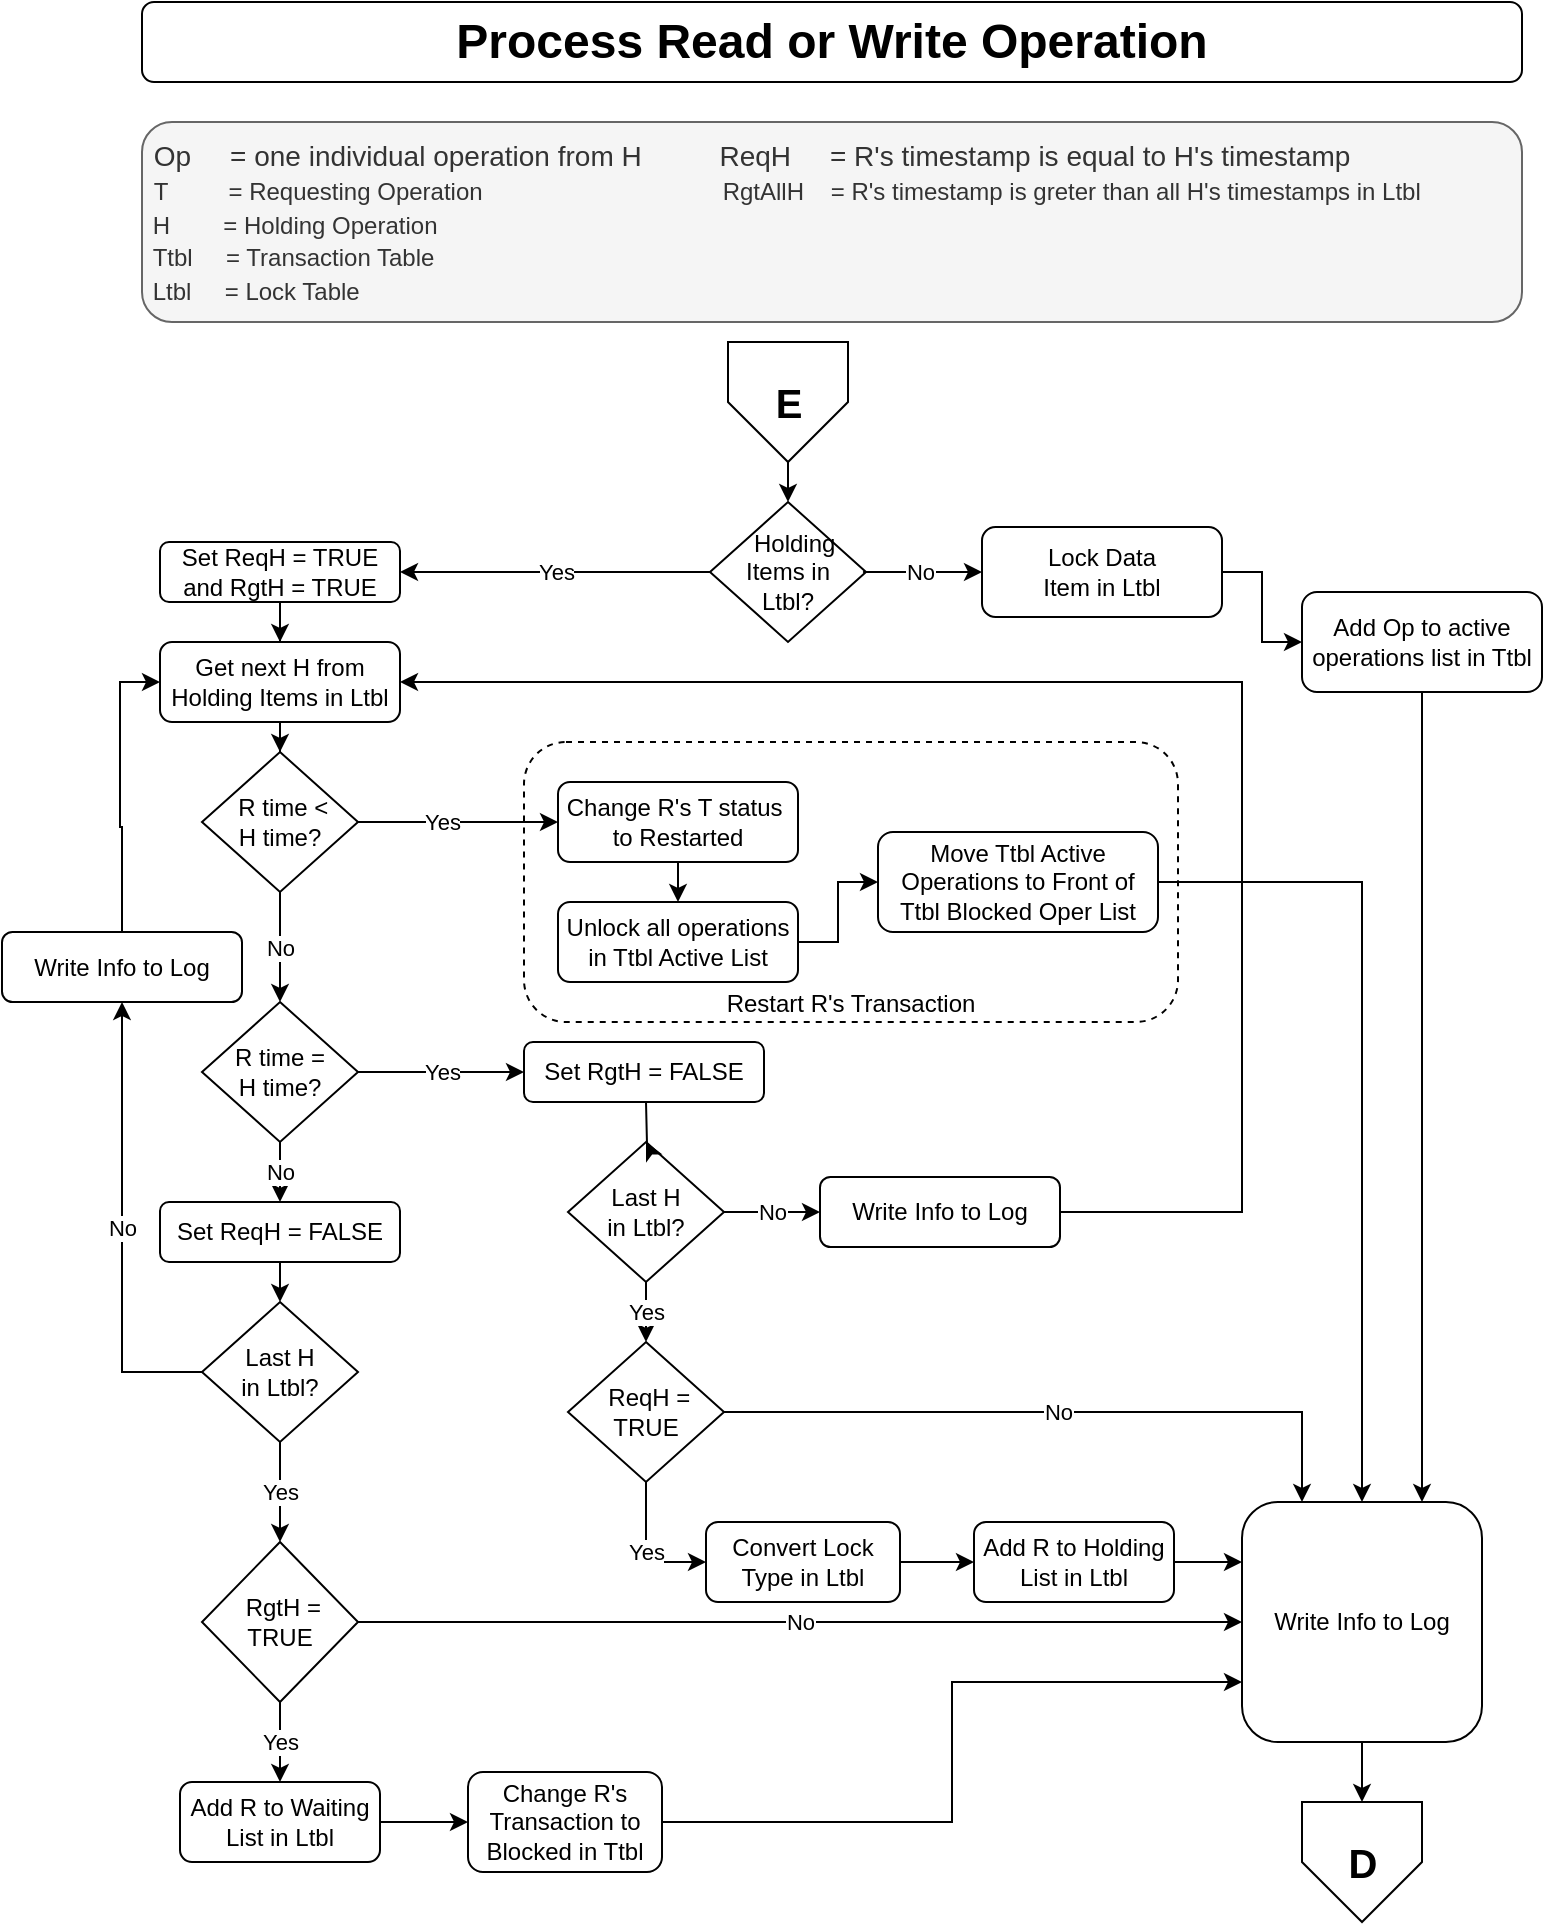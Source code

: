 <mxfile version="13.10.8" type="github">
  <diagram id="C5RBs43oDa-KdzZeNtuy" name="Page-1">
    <mxGraphModel dx="1187" dy="807" grid="1" gridSize="10" guides="1" tooltips="1" connect="1" arrows="1" fold="1" page="1" pageScale="1" pageWidth="827" pageHeight="1169" math="0" shadow="0">
      <root>
        <mxCell id="WIyWlLk6GJQsqaUBKTNV-0" />
        <mxCell id="WIyWlLk6GJQsqaUBKTNV-1" parent="WIyWlLk6GJQsqaUBKTNV-0" />
        <mxCell id="a0qcRUhDXjjUuK-SwN_m-12" value="Restart R&#39;s Transaction" style="rounded=1;whiteSpace=wrap;html=1;fontSize=12;glass=0;strokeWidth=1;shadow=0;container=0;dashed=1;verticalAlign=bottom;" vertex="1" parent="WIyWlLk6GJQsqaUBKTNV-1">
          <mxGeometry x="271" y="410" width="327" height="140" as="geometry" />
        </mxCell>
        <mxCell id="MxyfuENbYduMKJOF5cX6-17" value="Process Read or Write Operation" style="rounded=1;whiteSpace=wrap;html=1;fontSize=24;glass=0;strokeWidth=1;shadow=0;fontStyle=1" parent="WIyWlLk6GJQsqaUBKTNV-1" vertex="1">
          <mxGeometry x="80" y="40" width="690" height="40" as="geometry" />
        </mxCell>
        <mxCell id="MxyfuENbYduMKJOF5cX6-45" value="&amp;nbsp;Op&amp;nbsp; &amp;nbsp; &amp;nbsp;= one individual operation from H&amp;nbsp; &amp;nbsp; &amp;nbsp; &amp;nbsp; &amp;nbsp; ReqH&amp;nbsp; &amp;nbsp; &amp;nbsp;= R&#39;s timestamp is equal to H&#39;s timestamp&lt;br&gt;&amp;nbsp;&lt;span style=&quot;text-align: center ; font-size: 12px&quot;&gt;&lt;font style=&quot;font-size: 12px&quot;&gt;T&amp;nbsp; &amp;nbsp; &amp;nbsp; &amp;nbsp; &amp;nbsp;= Requesting Operation&amp;nbsp; &amp;nbsp; &amp;nbsp; &amp;nbsp; &amp;nbsp; &amp;nbsp; &amp;nbsp; &amp;nbsp; &amp;nbsp; &amp;nbsp; &amp;nbsp; &amp;nbsp; &amp;nbsp; &amp;nbsp; &amp;nbsp; &amp;nbsp; &amp;nbsp; &amp;nbsp; RgtAllH&amp;nbsp; &amp;nbsp; = R&#39;s timestamp is greter than all H&#39;s timestamps in Ltbl&lt;br&gt;&amp;nbsp;H&amp;nbsp; &amp;nbsp; &amp;nbsp; &amp;nbsp; = Holding Operation&lt;br&gt;&amp;nbsp;Ttbl&amp;nbsp; &amp;nbsp; &amp;nbsp;= Transaction Table&lt;br&gt;&amp;nbsp;Ltbl&amp;nbsp; &amp;nbsp; &amp;nbsp;= Lock Table&lt;br&gt;&lt;/font&gt;&lt;/span&gt;" style="text;html=1;align=left;verticalAlign=top;whiteSpace=wrap;rounded=1;fontSize=14;labelBorderColor=none;spacingTop=2;spacingLeft=0;spacingBottom=0;spacingRight=0;spacing=2;perimeterSpacing=0;strokeWidth=1;labelPadding=-1;fillColor=#f5f5f5;strokeColor=#666666;fontColor=#333333;" parent="WIyWlLk6GJQsqaUBKTNV-1" vertex="1">
          <mxGeometry x="80" y="100" width="690" height="100" as="geometry" />
        </mxCell>
        <mxCell id="b_4wLnTa9Ot5EjCLIlPe-1" value="E" style="verticalLabelPosition=middle;verticalAlign=middle;html=1;shape=offPageConnector;rounded=0;size=0.5;labelPosition=center;align=center;fontSize=20;fontStyle=1" parent="WIyWlLk6GJQsqaUBKTNV-1" vertex="1">
          <mxGeometry x="373" y="210" width="60" height="60" as="geometry" />
        </mxCell>
        <mxCell id="a0qcRUhDXjjUuK-SwN_m-22" value="Yes" style="edgeStyle=orthogonalEdgeStyle;rounded=0;orthogonalLoop=1;jettySize=auto;html=1;exitX=0;exitY=0.5;exitDx=0;exitDy=0;entryX=1;entryY=0.5;entryDx=0;entryDy=0;" edge="1" parent="WIyWlLk6GJQsqaUBKTNV-1" source="P3ikQWSBlR8Jcj2DVICu-0" target="a0qcRUhDXjjUuK-SwN_m-0">
          <mxGeometry relative="1" as="geometry" />
        </mxCell>
        <mxCell id="P3ikQWSBlR8Jcj2DVICu-0" value="&amp;nbsp; Holding &lt;br&gt;Items in &lt;br&gt;Ltbl?" style="rhombus;whiteSpace=wrap;html=1;container=0;" parent="WIyWlLk6GJQsqaUBKTNV-1" vertex="1">
          <mxGeometry x="364" y="290" width="78" height="70" as="geometry" />
        </mxCell>
        <mxCell id="P3ikQWSBlR8Jcj2DVICu-1" style="edgeStyle=orthogonalEdgeStyle;rounded=0;orthogonalLoop=1;jettySize=auto;html=1;entryX=0.5;entryY=0;entryDx=0;entryDy=0;exitX=0.5;exitY=1;exitDx=0;exitDy=0;" parent="WIyWlLk6GJQsqaUBKTNV-1" source="b_4wLnTa9Ot5EjCLIlPe-1" target="P3ikQWSBlR8Jcj2DVICu-0" edge="1">
          <mxGeometry x="310" y="250" as="geometry">
            <mxPoint x="403" y="270" as="sourcePoint" />
            <mxPoint x="403" y="400" as="targetPoint" />
            <Array as="points" />
          </mxGeometry>
        </mxCell>
        <mxCell id="P3ikQWSBlR8Jcj2DVICu-2" value="Lock Data &lt;br&gt;Item in Ltbl" style="rounded=1;whiteSpace=wrap;html=1;fontSize=12;glass=0;strokeWidth=1;shadow=0;container=0;" parent="WIyWlLk6GJQsqaUBKTNV-1" vertex="1">
          <mxGeometry x="500" y="302.5" width="120" height="45" as="geometry" />
        </mxCell>
        <mxCell id="P3ikQWSBlR8Jcj2DVICu-3" value="D" style="verticalLabelPosition=middle;verticalAlign=middle;html=1;shape=offPageConnector;rounded=0;size=0.5;labelPosition=center;align=center;fontSize=20;fontStyle=1" parent="WIyWlLk6GJQsqaUBKTNV-1" vertex="1">
          <mxGeometry x="660" y="940" width="60" height="60" as="geometry" />
        </mxCell>
        <mxCell id="P3ikQWSBlR8Jcj2DVICu-6" value="" style="endArrow=classic;html=1;exitX=1;exitY=0.5;exitDx=0;exitDy=0;edgeStyle=orthogonalEdgeStyle;entryX=0;entryY=0.5;entryDx=0;entryDy=0;" parent="WIyWlLk6GJQsqaUBKTNV-1" source="P3ikQWSBlR8Jcj2DVICu-0" target="P3ikQWSBlR8Jcj2DVICu-2" edge="1">
          <mxGeometry x="310" y="250" as="geometry">
            <mxPoint x="378" y="445" as="sourcePoint" />
            <mxPoint x="403" y="400" as="targetPoint" />
            <Array as="points">
              <mxPoint x="440" y="325" />
              <mxPoint x="440" y="325" />
            </Array>
          </mxGeometry>
        </mxCell>
        <mxCell id="P3ikQWSBlR8Jcj2DVICu-7" value="No" style="edgeLabel;resizable=0;html=1;align=center;verticalAlign=middle;container=0;" parent="P3ikQWSBlR8Jcj2DVICu-6" connectable="0" vertex="1">
          <mxGeometry relative="1" as="geometry" />
        </mxCell>
        <mxCell id="P3ikQWSBlR8Jcj2DVICu-8" style="edgeStyle=orthogonalEdgeStyle;rounded=0;orthogonalLoop=1;jettySize=auto;html=1;entryX=0;entryY=0.5;entryDx=0;entryDy=0;exitX=1;exitY=0.5;exitDx=0;exitDy=0;" parent="WIyWlLk6GJQsqaUBKTNV-1" source="P3ikQWSBlR8Jcj2DVICu-2" target="ci1VZqPzHlIvv0wYTucQ-0" edge="1">
          <mxGeometry x="320" y="295" as="geometry">
            <mxPoint x="413" y="315" as="sourcePoint" />
            <mxPoint x="413" y="335" as="targetPoint" />
            <Array as="points" />
          </mxGeometry>
        </mxCell>
        <mxCell id="ci1VZqPzHlIvv0wYTucQ-0" value="Add Op to active operations list in Ttbl" style="rounded=1;whiteSpace=wrap;html=1;fontSize=12;glass=0;strokeWidth=1;shadow=0;container=0;" parent="WIyWlLk6GJQsqaUBKTNV-1" vertex="1">
          <mxGeometry x="660" y="335" width="120" height="50" as="geometry" />
        </mxCell>
        <mxCell id="ci1VZqPzHlIvv0wYTucQ-1" style="edgeStyle=orthogonalEdgeStyle;rounded=0;orthogonalLoop=1;jettySize=auto;html=1;entryX=0.75;entryY=0;entryDx=0;entryDy=0;exitX=0.5;exitY=1;exitDx=0;exitDy=0;" parent="WIyWlLk6GJQsqaUBKTNV-1" source="ci1VZqPzHlIvv0wYTucQ-0" target="a0qcRUhDXjjUuK-SwN_m-6" edge="1">
          <mxGeometry x="330" y="305" as="geometry">
            <mxPoint x="620" y="370" as="sourcePoint" />
            <mxPoint x="670" y="370" as="targetPoint" />
            <Array as="points" />
          </mxGeometry>
        </mxCell>
        <mxCell id="a0qcRUhDXjjUuK-SwN_m-3" value="" style="edgeStyle=orthogonalEdgeStyle;rounded=0;orthogonalLoop=1;jettySize=auto;html=1;" edge="1" parent="WIyWlLk6GJQsqaUBKTNV-1" source="a0qcRUhDXjjUuK-SwN_m-0" target="a0qcRUhDXjjUuK-SwN_m-2">
          <mxGeometry relative="1" as="geometry" />
        </mxCell>
        <mxCell id="a0qcRUhDXjjUuK-SwN_m-0" value="Set ReqH = TRUE and RgtH = TRUE" style="rounded=1;whiteSpace=wrap;html=1;fontSize=12;glass=0;strokeWidth=1;shadow=0;container=0;" vertex="1" parent="WIyWlLk6GJQsqaUBKTNV-1">
          <mxGeometry x="89" y="310" width="120" height="30" as="geometry" />
        </mxCell>
        <mxCell id="a0qcRUhDXjjUuK-SwN_m-5" value="" style="edgeStyle=orthogonalEdgeStyle;rounded=0;orthogonalLoop=1;jettySize=auto;html=1;" edge="1" parent="WIyWlLk6GJQsqaUBKTNV-1" source="a0qcRUhDXjjUuK-SwN_m-2" target="a0qcRUhDXjjUuK-SwN_m-4">
          <mxGeometry relative="1" as="geometry" />
        </mxCell>
        <mxCell id="a0qcRUhDXjjUuK-SwN_m-2" value="Get next H from Holding Items in Ltbl" style="rounded=1;whiteSpace=wrap;html=1;fontSize=12;glass=0;strokeWidth=1;shadow=0;container=0;" vertex="1" parent="WIyWlLk6GJQsqaUBKTNV-1">
          <mxGeometry x="89" y="360" width="120" height="40" as="geometry" />
        </mxCell>
        <mxCell id="a0qcRUhDXjjUuK-SwN_m-9" value="Yes" style="edgeStyle=orthogonalEdgeStyle;rounded=0;orthogonalLoop=1;jettySize=auto;html=1;entryX=0;entryY=0.5;entryDx=0;entryDy=0;exitX=1;exitY=0.5;exitDx=0;exitDy=0;" edge="1" parent="WIyWlLk6GJQsqaUBKTNV-1" source="a0qcRUhDXjjUuK-SwN_m-4" target="a0qcRUhDXjjUuK-SwN_m-23">
          <mxGeometry relative="1" as="geometry">
            <mxPoint x="170" y="497.5" as="targetPoint" />
            <Array as="points">
              <mxPoint x="180" y="450" />
              <mxPoint x="180" y="450" />
            </Array>
          </mxGeometry>
        </mxCell>
        <mxCell id="a0qcRUhDXjjUuK-SwN_m-15" value="No" style="edgeStyle=orthogonalEdgeStyle;rounded=0;orthogonalLoop=1;jettySize=auto;html=1;" edge="1" parent="WIyWlLk6GJQsqaUBKTNV-1" source="a0qcRUhDXjjUuK-SwN_m-4" target="a0qcRUhDXjjUuK-SwN_m-13">
          <mxGeometry relative="1" as="geometry" />
        </mxCell>
        <mxCell id="a0qcRUhDXjjUuK-SwN_m-4" value="&amp;nbsp;R time &amp;lt; &lt;br&gt;H time?" style="rhombus;whiteSpace=wrap;html=1;container=0;" vertex="1" parent="WIyWlLk6GJQsqaUBKTNV-1">
          <mxGeometry x="110" y="415" width="78" height="70" as="geometry" />
        </mxCell>
        <mxCell id="a0qcRUhDXjjUuK-SwN_m-7" value="" style="edgeStyle=orthogonalEdgeStyle;rounded=0;orthogonalLoop=1;jettySize=auto;html=1;" edge="1" parent="WIyWlLk6GJQsqaUBKTNV-1" source="a0qcRUhDXjjUuK-SwN_m-6" target="P3ikQWSBlR8Jcj2DVICu-3">
          <mxGeometry relative="1" as="geometry" />
        </mxCell>
        <mxCell id="a0qcRUhDXjjUuK-SwN_m-6" value="Write Info to Log" style="rounded=1;whiteSpace=wrap;html=1;fontSize=12;glass=0;strokeWidth=1;shadow=0;container=0;" vertex="1" parent="WIyWlLk6GJQsqaUBKTNV-1">
          <mxGeometry x="630" y="790" width="120" height="120" as="geometry" />
        </mxCell>
        <mxCell id="a0qcRUhDXjjUuK-SwN_m-18" value="Yes" style="edgeStyle=orthogonalEdgeStyle;rounded=0;orthogonalLoop=1;jettySize=auto;html=1;entryX=0;entryY=0.5;entryDx=0;entryDy=0;" edge="1" parent="WIyWlLk6GJQsqaUBKTNV-1" source="a0qcRUhDXjjUuK-SwN_m-13" target="a0qcRUhDXjjUuK-SwN_m-17">
          <mxGeometry relative="1" as="geometry">
            <mxPoint x="193" y="575" as="targetPoint" />
          </mxGeometry>
        </mxCell>
        <mxCell id="a0qcRUhDXjjUuK-SwN_m-46" value="No" style="edgeStyle=orthogonalEdgeStyle;rounded=0;orthogonalLoop=1;jettySize=auto;html=1;exitX=0.5;exitY=1;exitDx=0;exitDy=0;entryX=0.5;entryY=0;entryDx=0;entryDy=0;" edge="1" parent="WIyWlLk6GJQsqaUBKTNV-1" source="a0qcRUhDXjjUuK-SwN_m-13" target="a0qcRUhDXjjUuK-SwN_m-45">
          <mxGeometry relative="1" as="geometry" />
        </mxCell>
        <mxCell id="a0qcRUhDXjjUuK-SwN_m-13" value="&amp;nbsp;R time =&amp;nbsp;&lt;br&gt;H time?" style="rhombus;whiteSpace=wrap;html=1;container=0;" vertex="1" parent="WIyWlLk6GJQsqaUBKTNV-1">
          <mxGeometry x="110" y="540" width="78" height="70" as="geometry" />
        </mxCell>
        <mxCell id="a0qcRUhDXjjUuK-SwN_m-34" value="Yes" style="edgeStyle=orthogonalEdgeStyle;rounded=0;orthogonalLoop=1;jettySize=auto;html=1;exitX=0.5;exitY=1;exitDx=0;exitDy=0;" edge="1" parent="WIyWlLk6GJQsqaUBKTNV-1" source="a0qcRUhDXjjUuK-SwN_m-14" target="a0qcRUhDXjjUuK-SwN_m-33">
          <mxGeometry relative="1" as="geometry" />
        </mxCell>
        <mxCell id="a0qcRUhDXjjUuK-SwN_m-14" value="Last H &lt;br&gt;in Ltbl?" style="rhombus;whiteSpace=wrap;html=1;container=0;" vertex="1" parent="WIyWlLk6GJQsqaUBKTNV-1">
          <mxGeometry x="293" y="610" width="78" height="70" as="geometry" />
        </mxCell>
        <mxCell id="a0qcRUhDXjjUuK-SwN_m-19" value="" style="edgeStyle=orthogonalEdgeStyle;rounded=0;orthogonalLoop=1;jettySize=auto;html=1;" edge="1" parent="WIyWlLk6GJQsqaUBKTNV-1" target="a0qcRUhDXjjUuK-SwN_m-14">
          <mxGeometry relative="1" as="geometry">
            <mxPoint x="332.0" y="590" as="sourcePoint" />
          </mxGeometry>
        </mxCell>
        <mxCell id="a0qcRUhDXjjUuK-SwN_m-17" value="Set RgtH = FALSE" style="rounded=1;whiteSpace=wrap;html=1;fontSize=12;glass=0;strokeWidth=1;shadow=0;container=0;" vertex="1" parent="WIyWlLk6GJQsqaUBKTNV-1">
          <mxGeometry x="271" y="560" width="120" height="30" as="geometry" />
        </mxCell>
        <mxCell id="a0qcRUhDXjjUuK-SwN_m-30" style="edgeStyle=orthogonalEdgeStyle;rounded=0;orthogonalLoop=1;jettySize=auto;html=1;exitX=0.5;exitY=1;exitDx=0;exitDy=0;entryX=0.5;entryY=0;entryDx=0;entryDy=0;" edge="1" parent="WIyWlLk6GJQsqaUBKTNV-1" source="a0qcRUhDXjjUuK-SwN_m-23" target="a0qcRUhDXjjUuK-SwN_m-24">
          <mxGeometry relative="1" as="geometry" />
        </mxCell>
        <mxCell id="a0qcRUhDXjjUuK-SwN_m-23" value="Change R&#39;s T status&amp;nbsp;&lt;br&gt;to Restarted" style="rounded=1;whiteSpace=wrap;html=1;fontSize=12;glass=0;strokeWidth=1;shadow=0;container=0;" vertex="1" parent="WIyWlLk6GJQsqaUBKTNV-1">
          <mxGeometry x="288" y="430" width="120" height="40" as="geometry" />
        </mxCell>
        <mxCell id="a0qcRUhDXjjUuK-SwN_m-31" style="edgeStyle=orthogonalEdgeStyle;rounded=0;orthogonalLoop=1;jettySize=auto;html=1;exitX=1;exitY=0.5;exitDx=0;exitDy=0;entryX=0;entryY=0.5;entryDx=0;entryDy=0;" edge="1" parent="WIyWlLk6GJQsqaUBKTNV-1" source="a0qcRUhDXjjUuK-SwN_m-24" target="a0qcRUhDXjjUuK-SwN_m-25">
          <mxGeometry relative="1" as="geometry" />
        </mxCell>
        <mxCell id="a0qcRUhDXjjUuK-SwN_m-24" value="Unlock all operations in Ttbl Active List" style="rounded=1;whiteSpace=wrap;html=1;fontSize=12;glass=0;strokeWidth=1;shadow=0;container=0;" vertex="1" parent="WIyWlLk6GJQsqaUBKTNV-1">
          <mxGeometry x="288" y="490" width="120" height="40" as="geometry" />
        </mxCell>
        <mxCell id="a0qcRUhDXjjUuK-SwN_m-29" style="edgeStyle=orthogonalEdgeStyle;rounded=0;orthogonalLoop=1;jettySize=auto;html=1;exitX=1;exitY=0.5;exitDx=0;exitDy=0;entryX=0.5;entryY=0;entryDx=0;entryDy=0;" edge="1" parent="WIyWlLk6GJQsqaUBKTNV-1" source="a0qcRUhDXjjUuK-SwN_m-25" target="a0qcRUhDXjjUuK-SwN_m-6">
          <mxGeometry relative="1" as="geometry" />
        </mxCell>
        <mxCell id="a0qcRUhDXjjUuK-SwN_m-25" value="Move Ttbl Active Operations to Front of Ttbl Blocked Oper List" style="rounded=1;whiteSpace=wrap;html=1;fontSize=12;glass=0;strokeWidth=1;shadow=0;container=0;" vertex="1" parent="WIyWlLk6GJQsqaUBKTNV-1">
          <mxGeometry x="448" y="455" width="140" height="50" as="geometry" />
        </mxCell>
        <mxCell id="a0qcRUhDXjjUuK-SwN_m-35" value="No" style="edgeStyle=orthogonalEdgeStyle;rounded=0;orthogonalLoop=1;jettySize=auto;html=1;exitX=1;exitY=0.5;exitDx=0;exitDy=0;entryX=0.25;entryY=0;entryDx=0;entryDy=0;" edge="1" parent="WIyWlLk6GJQsqaUBKTNV-1" source="a0qcRUhDXjjUuK-SwN_m-33" target="a0qcRUhDXjjUuK-SwN_m-6">
          <mxGeometry relative="1" as="geometry" />
        </mxCell>
        <mxCell id="a0qcRUhDXjjUuK-SwN_m-41" value="Yes" style="edgeStyle=orthogonalEdgeStyle;rounded=0;orthogonalLoop=1;jettySize=auto;html=1;exitX=0.5;exitY=1;exitDx=0;exitDy=0;entryX=0;entryY=0.5;entryDx=0;entryDy=0;" edge="1" parent="WIyWlLk6GJQsqaUBKTNV-1" source="a0qcRUhDXjjUuK-SwN_m-33" target="a0qcRUhDXjjUuK-SwN_m-39">
          <mxGeometry relative="1" as="geometry" />
        </mxCell>
        <mxCell id="a0qcRUhDXjjUuK-SwN_m-33" value="&amp;nbsp;ReqH = TRUE" style="rhombus;whiteSpace=wrap;html=1;container=0;" vertex="1" parent="WIyWlLk6GJQsqaUBKTNV-1">
          <mxGeometry x="293" y="710" width="78" height="70" as="geometry" />
        </mxCell>
        <mxCell id="a0qcRUhDXjjUuK-SwN_m-38" style="edgeStyle=orthogonalEdgeStyle;rounded=0;orthogonalLoop=1;jettySize=auto;html=1;exitX=1;exitY=0.5;exitDx=0;exitDy=0;entryX=1;entryY=0.5;entryDx=0;entryDy=0;" edge="1" parent="WIyWlLk6GJQsqaUBKTNV-1" source="a0qcRUhDXjjUuK-SwN_m-36" target="a0qcRUhDXjjUuK-SwN_m-2">
          <mxGeometry relative="1" as="geometry">
            <Array as="points">
              <mxPoint x="630" y="645" />
              <mxPoint x="630" y="380" />
            </Array>
          </mxGeometry>
        </mxCell>
        <mxCell id="a0qcRUhDXjjUuK-SwN_m-36" value="Write Info to Log" style="rounded=1;whiteSpace=wrap;html=1;fontSize=12;glass=0;strokeWidth=1;shadow=0;container=0;" vertex="1" parent="WIyWlLk6GJQsqaUBKTNV-1">
          <mxGeometry x="419" y="627.5" width="120" height="35" as="geometry" />
        </mxCell>
        <mxCell id="a0qcRUhDXjjUuK-SwN_m-37" value="No" style="edgeStyle=orthogonalEdgeStyle;rounded=0;orthogonalLoop=1;jettySize=auto;html=1;exitX=1;exitY=0.5;exitDx=0;exitDy=0;entryX=0;entryY=0.5;entryDx=0;entryDy=0;" edge="1" parent="WIyWlLk6GJQsqaUBKTNV-1" source="a0qcRUhDXjjUuK-SwN_m-14" target="a0qcRUhDXjjUuK-SwN_m-36">
          <mxGeometry relative="1" as="geometry">
            <mxPoint x="328" y="645" as="sourcePoint" />
            <mxPoint x="199" y="380" as="targetPoint" />
            <Array as="points" />
          </mxGeometry>
        </mxCell>
        <mxCell id="a0qcRUhDXjjUuK-SwN_m-43" style="edgeStyle=orthogonalEdgeStyle;rounded=0;orthogonalLoop=1;jettySize=auto;html=1;exitX=1;exitY=0.5;exitDx=0;exitDy=0;entryX=0;entryY=0.5;entryDx=0;entryDy=0;" edge="1" parent="WIyWlLk6GJQsqaUBKTNV-1" source="a0qcRUhDXjjUuK-SwN_m-39" target="a0qcRUhDXjjUuK-SwN_m-40">
          <mxGeometry relative="1" as="geometry" />
        </mxCell>
        <mxCell id="a0qcRUhDXjjUuK-SwN_m-39" value="Convert Lock &lt;br&gt;Type in Ltbl" style="rounded=1;whiteSpace=wrap;html=1;fontSize=12;glass=0;strokeWidth=1;shadow=0;container=0;" vertex="1" parent="WIyWlLk6GJQsqaUBKTNV-1">
          <mxGeometry x="362" y="800" width="97" height="40" as="geometry" />
        </mxCell>
        <mxCell id="a0qcRUhDXjjUuK-SwN_m-51" style="edgeStyle=orthogonalEdgeStyle;rounded=0;orthogonalLoop=1;jettySize=auto;html=1;exitX=1;exitY=0.5;exitDx=0;exitDy=0;entryX=0;entryY=0.25;entryDx=0;entryDy=0;" edge="1" parent="WIyWlLk6GJQsqaUBKTNV-1" source="a0qcRUhDXjjUuK-SwN_m-40" target="a0qcRUhDXjjUuK-SwN_m-6">
          <mxGeometry relative="1" as="geometry" />
        </mxCell>
        <mxCell id="a0qcRUhDXjjUuK-SwN_m-40" value="Add R to Holding List in Ltbl" style="rounded=1;whiteSpace=wrap;html=1;fontSize=12;glass=0;strokeWidth=1;shadow=0;container=0;" vertex="1" parent="WIyWlLk6GJQsqaUBKTNV-1">
          <mxGeometry x="496" y="800" width="100" height="40" as="geometry" />
        </mxCell>
        <mxCell id="a0qcRUhDXjjUuK-SwN_m-50" style="edgeStyle=orthogonalEdgeStyle;rounded=0;orthogonalLoop=1;jettySize=auto;html=1;exitX=0.5;exitY=1;exitDx=0;exitDy=0;entryX=0.5;entryY=0;entryDx=0;entryDy=0;" edge="1" parent="WIyWlLk6GJQsqaUBKTNV-1" source="a0qcRUhDXjjUuK-SwN_m-45" target="a0qcRUhDXjjUuK-SwN_m-48">
          <mxGeometry relative="1" as="geometry" />
        </mxCell>
        <mxCell id="a0qcRUhDXjjUuK-SwN_m-45" value="Set ReqH = FALSE" style="rounded=1;whiteSpace=wrap;html=1;fontSize=12;glass=0;strokeWidth=1;shadow=0;container=0;" vertex="1" parent="WIyWlLk6GJQsqaUBKTNV-1">
          <mxGeometry x="89" y="640" width="120" height="30" as="geometry" />
        </mxCell>
        <mxCell id="a0qcRUhDXjjUuK-SwN_m-47" value="Yes" style="edgeStyle=orthogonalEdgeStyle;rounded=0;orthogonalLoop=1;jettySize=auto;html=1;exitX=0.5;exitY=1;exitDx=0;exitDy=0;" edge="1" parent="WIyWlLk6GJQsqaUBKTNV-1" source="a0qcRUhDXjjUuK-SwN_m-48" target="a0qcRUhDXjjUuK-SwN_m-49">
          <mxGeometry relative="1" as="geometry" />
        </mxCell>
        <mxCell id="a0qcRUhDXjjUuK-SwN_m-53" value="No" style="edgeStyle=orthogonalEdgeStyle;rounded=0;orthogonalLoop=1;jettySize=auto;html=1;exitX=0;exitY=0.5;exitDx=0;exitDy=0;entryX=0.5;entryY=1;entryDx=0;entryDy=0;" edge="1" parent="WIyWlLk6GJQsqaUBKTNV-1" source="a0qcRUhDXjjUuK-SwN_m-48" target="a0qcRUhDXjjUuK-SwN_m-61">
          <mxGeometry relative="1" as="geometry" />
        </mxCell>
        <mxCell id="a0qcRUhDXjjUuK-SwN_m-48" value="Last H &lt;br&gt;in Ltbl?" style="rhombus;whiteSpace=wrap;html=1;container=0;" vertex="1" parent="WIyWlLk6GJQsqaUBKTNV-1">
          <mxGeometry x="110" y="690" width="78" height="70" as="geometry" />
        </mxCell>
        <mxCell id="a0qcRUhDXjjUuK-SwN_m-52" value="No" style="edgeStyle=orthogonalEdgeStyle;rounded=0;orthogonalLoop=1;jettySize=auto;html=1;exitX=1;exitY=0.5;exitDx=0;exitDy=0;" edge="1" parent="WIyWlLk6GJQsqaUBKTNV-1" source="a0qcRUhDXjjUuK-SwN_m-49" target="a0qcRUhDXjjUuK-SwN_m-6">
          <mxGeometry relative="1" as="geometry" />
        </mxCell>
        <mxCell id="a0qcRUhDXjjUuK-SwN_m-58" value="Yes" style="edgeStyle=orthogonalEdgeStyle;rounded=0;orthogonalLoop=1;jettySize=auto;html=1;exitX=0.5;exitY=1;exitDx=0;exitDy=0;entryX=0.5;entryY=0;entryDx=0;entryDy=0;" edge="1" parent="WIyWlLk6GJQsqaUBKTNV-1" source="a0qcRUhDXjjUuK-SwN_m-49" target="a0qcRUhDXjjUuK-SwN_m-56">
          <mxGeometry relative="1" as="geometry" />
        </mxCell>
        <mxCell id="a0qcRUhDXjjUuK-SwN_m-49" value="&amp;nbsp;RgtH = TRUE" style="rhombus;whiteSpace=wrap;html=1;container=0;" vertex="1" parent="WIyWlLk6GJQsqaUBKTNV-1">
          <mxGeometry x="110" y="810" width="78" height="80" as="geometry" />
        </mxCell>
        <mxCell id="a0qcRUhDXjjUuK-SwN_m-60" style="edgeStyle=orthogonalEdgeStyle;rounded=0;orthogonalLoop=1;jettySize=auto;html=1;exitX=1;exitY=0.5;exitDx=0;exitDy=0;entryX=0;entryY=0.75;entryDx=0;entryDy=0;" edge="1" parent="WIyWlLk6GJQsqaUBKTNV-1" source="a0qcRUhDXjjUuK-SwN_m-55" target="a0qcRUhDXjjUuK-SwN_m-6">
          <mxGeometry relative="1" as="geometry" />
        </mxCell>
        <mxCell id="a0qcRUhDXjjUuK-SwN_m-55" value="Change R&#39;s Transaction to Blocked in Ttbl" style="rounded=1;whiteSpace=wrap;html=1;fontSize=12;glass=0;strokeWidth=1;shadow=0;container=0;" vertex="1" parent="WIyWlLk6GJQsqaUBKTNV-1">
          <mxGeometry x="243" y="925" width="97" height="50" as="geometry" />
        </mxCell>
        <mxCell id="a0qcRUhDXjjUuK-SwN_m-59" style="edgeStyle=orthogonalEdgeStyle;rounded=0;orthogonalLoop=1;jettySize=auto;html=1;exitX=1;exitY=0.5;exitDx=0;exitDy=0;entryX=0;entryY=0.5;entryDx=0;entryDy=0;" edge="1" parent="WIyWlLk6GJQsqaUBKTNV-1" source="a0qcRUhDXjjUuK-SwN_m-56" target="a0qcRUhDXjjUuK-SwN_m-55">
          <mxGeometry relative="1" as="geometry" />
        </mxCell>
        <mxCell id="a0qcRUhDXjjUuK-SwN_m-56" value="Add R to Waiting List in Ltbl" style="rounded=1;whiteSpace=wrap;html=1;fontSize=12;glass=0;strokeWidth=1;shadow=0;container=0;" vertex="1" parent="WIyWlLk6GJQsqaUBKTNV-1">
          <mxGeometry x="99" y="930" width="100" height="40" as="geometry" />
        </mxCell>
        <mxCell id="a0qcRUhDXjjUuK-SwN_m-62" style="edgeStyle=orthogonalEdgeStyle;rounded=0;orthogonalLoop=1;jettySize=auto;html=1;exitX=0.5;exitY=0;exitDx=0;exitDy=0;entryX=0;entryY=0.5;entryDx=0;entryDy=0;" edge="1" parent="WIyWlLk6GJQsqaUBKTNV-1" source="a0qcRUhDXjjUuK-SwN_m-61" target="a0qcRUhDXjjUuK-SwN_m-2">
          <mxGeometry relative="1" as="geometry" />
        </mxCell>
        <mxCell id="a0qcRUhDXjjUuK-SwN_m-61" value="Write Info to Log" style="rounded=1;whiteSpace=wrap;html=1;fontSize=12;glass=0;strokeWidth=1;shadow=0;container=0;" vertex="1" parent="WIyWlLk6GJQsqaUBKTNV-1">
          <mxGeometry x="10" y="505" width="120" height="35" as="geometry" />
        </mxCell>
      </root>
    </mxGraphModel>
  </diagram>
</mxfile>
